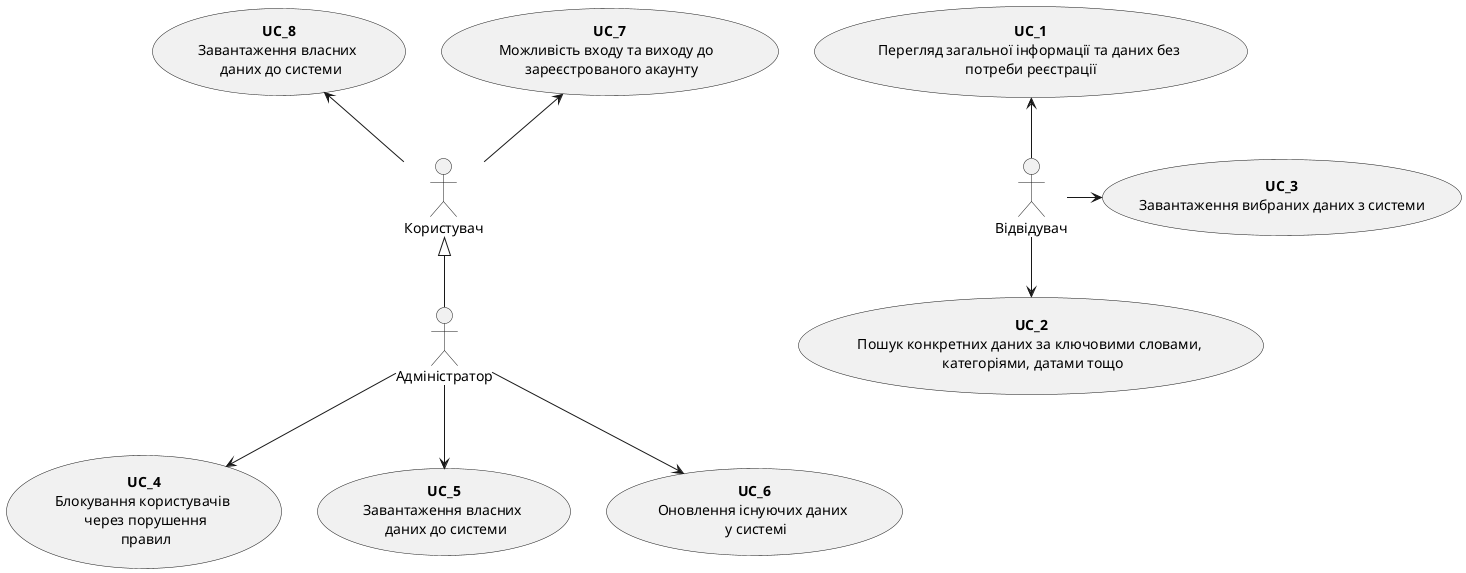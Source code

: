 <center style="
    border-radius:4px;
    border: 1px solid #cfd7e6;
    box-shadow: 0 1px 3px 0 rgba(89,105,129,.05), 0 1px 1px 0 rgba(0,0,0,.025);
    padding: 1em;"
    >

@startuml

    actor "Відвідувач" as Visitor
    actor "Користувач" as User
    actor "Адміністратор" as Admin

    usecase "<b>UC_1</b>\nПерегляд загальної інформації та даних без \n потреби реєстрації " as UC_1
    usecase "<b>UC_2</b>\nПошук конкретних даних за ключовими словами, \n категоріями, датами тощо" as UC_2
    usecase "<b>UC_3</b>\nЗавантаження вибраних даних з системи" as UC_3
    usecase "<b>UC_4</b>\nБлокування користувачів \n через порушення\n правил" as UC_4
    usecase "<b>UC_5</b>\nЗавантаження власних \n даних до системи" as UC_5
    usecase "<b>UC_6</b>\nОновлення існуючих даних \n у системі" as UC_6
    usecase "<b>UC_7</b>\nМожливість входу та виходу до  \n зареєстрованого акаунту" as UC_7
    usecase "<b>UC_8</b>\nЗавантаження власних \n даних до системи" as UC_8

    UC_1 <-- Visitor
    Visitor -r-> UC_3
    Visitor --> UC_2

    User -u-> UC_7
    User -u-> UC_8

    Admin -u-|> User

    Admin --> UC_4
    Admin --> UC_5
    Admin --> UC_6

@enduml

</center>